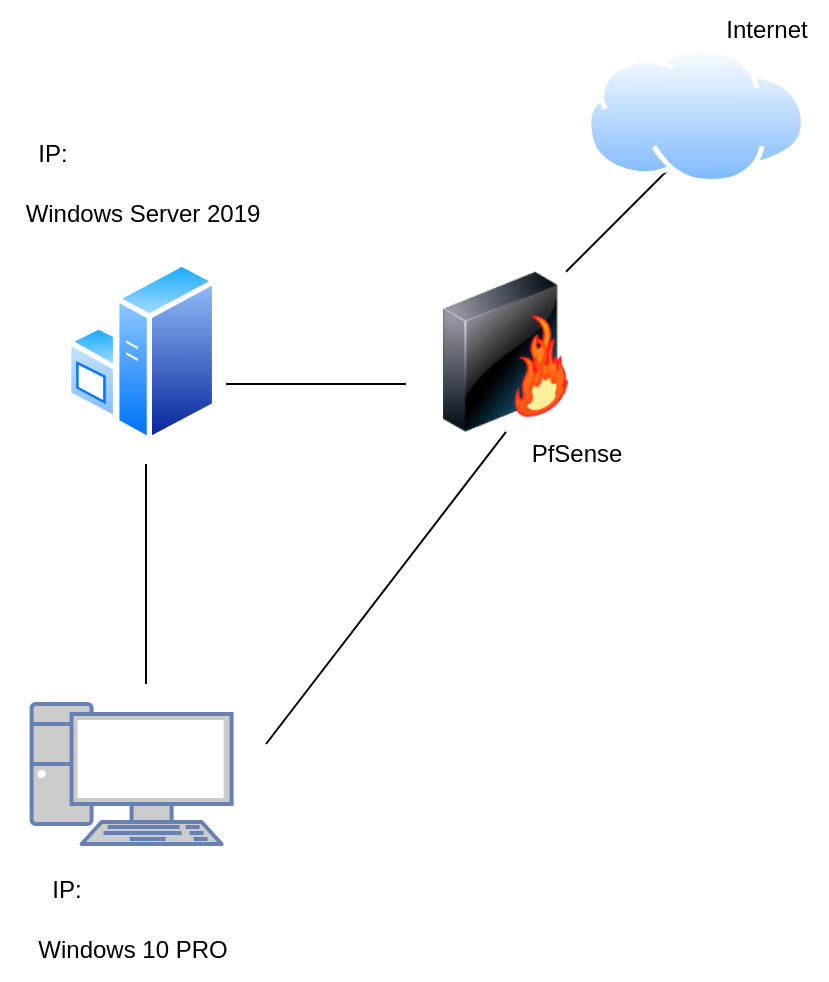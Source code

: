 <mxfile version="22.0.4" type="github">
  <diagram name="Página-1" id="mOBxEqPEDJ1orQZbKKJj">
    <mxGraphModel dx="970" dy="954" grid="1" gridSize="10" guides="1" tooltips="1" connect="1" arrows="1" fold="1" page="1" pageScale="1" pageWidth="827" pageHeight="1169" math="0" shadow="0">
      <root>
        <mxCell id="0" />
        <mxCell id="1" parent="0" />
        <mxCell id="Puu5PbW_sM_krx-UFkcO-1" value="" style="fontColor=#0066CC;verticalAlign=top;verticalLabelPosition=bottom;labelPosition=center;align=center;html=1;outlineConnect=0;fillColor=#CCCCCC;strokeColor=#6881B3;gradientColor=none;gradientDirection=north;strokeWidth=2;shape=mxgraph.networks.pc;" vertex="1" parent="1">
          <mxGeometry x="282.8" y="400" width="100" height="70" as="geometry" />
        </mxCell>
        <mxCell id="Puu5PbW_sM_krx-UFkcO-2" value="" style="image;aspect=fixed;perimeter=ellipsePerimeter;html=1;align=center;shadow=0;dashed=0;spacingTop=3;image=img/lib/active_directory/windows_server.svg;" vertex="1" parent="1">
          <mxGeometry x="300" y="177.8" width="75.6" height="92.2" as="geometry" />
        </mxCell>
        <mxCell id="Puu5PbW_sM_krx-UFkcO-3" value="" style="image;html=1;image=img/lib/clip_art/networking/Firewall-page1_128x128.png" vertex="1" parent="1">
          <mxGeometry x="480" y="183.9" width="80" height="80" as="geometry" />
        </mxCell>
        <mxCell id="Puu5PbW_sM_krx-UFkcO-4" value="" style="endArrow=none;html=1;rounded=0;" edge="1" parent="1">
          <mxGeometry width="50" height="50" relative="1" as="geometry">
            <mxPoint x="340" y="390" as="sourcePoint" />
            <mxPoint x="340" y="280" as="targetPoint" />
          </mxGeometry>
        </mxCell>
        <mxCell id="Puu5PbW_sM_krx-UFkcO-5" value="" style="endArrow=none;html=1;rounded=0;entryX=0.5;entryY=1;entryDx=0;entryDy=0;" edge="1" parent="1" target="Puu5PbW_sM_krx-UFkcO-3">
          <mxGeometry width="50" height="50" relative="1" as="geometry">
            <mxPoint x="400" y="420" as="sourcePoint" />
            <mxPoint x="400" y="330" as="targetPoint" />
          </mxGeometry>
        </mxCell>
        <mxCell id="Puu5PbW_sM_krx-UFkcO-6" value="" style="endArrow=none;html=1;rounded=0;" edge="1" parent="1">
          <mxGeometry width="50" height="50" relative="1" as="geometry">
            <mxPoint x="380" y="240" as="sourcePoint" />
            <mxPoint x="470" y="240" as="targetPoint" />
          </mxGeometry>
        </mxCell>
        <mxCell id="Puu5PbW_sM_krx-UFkcO-7" value="IP:" style="text;html=1;align=center;verticalAlign=middle;resizable=0;points=[];autosize=1;strokeColor=none;fillColor=none;" vertex="1" parent="1">
          <mxGeometry x="280" y="478" width="40" height="30" as="geometry" />
        </mxCell>
        <mxCell id="Puu5PbW_sM_krx-UFkcO-8" value="Windows 10 PRO&lt;br&gt;" style="text;html=1;align=center;verticalAlign=middle;resizable=0;points=[];autosize=1;strokeColor=none;fillColor=none;" vertex="1" parent="1">
          <mxGeometry x="272.8" y="508" width="120" height="30" as="geometry" />
        </mxCell>
        <mxCell id="Puu5PbW_sM_krx-UFkcO-9" value="Windows Server 2019" style="text;html=1;align=center;verticalAlign=middle;resizable=0;points=[];autosize=1;strokeColor=none;fillColor=none;" vertex="1" parent="1">
          <mxGeometry x="267.8" y="140" width="140" height="30" as="geometry" />
        </mxCell>
        <mxCell id="Puu5PbW_sM_krx-UFkcO-10" value="PfSense" style="text;html=1;align=center;verticalAlign=middle;resizable=0;points=[];autosize=1;strokeColor=none;fillColor=none;" vertex="1" parent="1">
          <mxGeometry x="520" y="260" width="70" height="30" as="geometry" />
        </mxCell>
        <mxCell id="Puu5PbW_sM_krx-UFkcO-11" value="" style="endArrow=none;html=1;rounded=0;" edge="1" parent="1">
          <mxGeometry width="50" height="50" relative="1" as="geometry">
            <mxPoint x="550" y="183.9" as="sourcePoint" />
            <mxPoint x="600" y="133.9" as="targetPoint" />
          </mxGeometry>
        </mxCell>
        <mxCell id="Puu5PbW_sM_krx-UFkcO-12" value="" style="image;aspect=fixed;perimeter=ellipsePerimeter;html=1;align=center;shadow=0;dashed=0;spacingTop=3;image=img/lib/active_directory/internet_cloud.svg;" vertex="1" parent="1">
          <mxGeometry x="560" y="70.7" width="110" height="69.3" as="geometry" />
        </mxCell>
        <mxCell id="Puu5PbW_sM_krx-UFkcO-13" value="Internet" style="text;html=1;align=center;verticalAlign=middle;resizable=0;points=[];autosize=1;strokeColor=none;fillColor=none;" vertex="1" parent="1">
          <mxGeometry x="620" y="48" width="60" height="30" as="geometry" />
        </mxCell>
        <mxCell id="Puu5PbW_sM_krx-UFkcO-14" value="IP:" style="text;html=1;align=center;verticalAlign=middle;resizable=0;points=[];autosize=1;strokeColor=none;fillColor=none;" vertex="1" parent="1">
          <mxGeometry x="272.8" y="110" width="40" height="30" as="geometry" />
        </mxCell>
      </root>
    </mxGraphModel>
  </diagram>
</mxfile>
